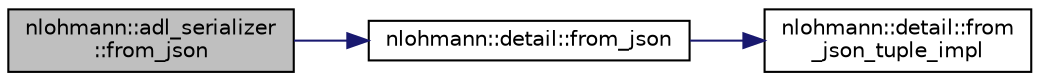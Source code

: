 digraph "nlohmann::adl_serializer::from_json"
{
 // INTERACTIVE_SVG=YES
  edge [fontname="Helvetica",fontsize="10",labelfontname="Helvetica",labelfontsize="10"];
  node [fontname="Helvetica",fontsize="10",shape=record];
  rankdir="LR";
  Node0 [label="nlohmann::adl_serializer\l::from_json",height=0.2,width=0.4,color="black", fillcolor="grey75", style="filled", fontcolor="black"];
  Node0 -> Node1 [color="midnightblue",fontsize="10",style="solid"];
  Node1 [label="nlohmann::detail::from_json",height=0.2,width=0.4,color="black", fillcolor="white", style="filled",URL="$namespacenlohmann_1_1detail.html#a8b99ec9b29f3f20a18fc4281fb784e49"];
  Node1 -> Node2 [color="midnightblue",fontsize="10",style="solid"];
  Node2 [label="nlohmann::detail::from\l_json_tuple_impl",height=0.2,width=0.4,color="black", fillcolor="white", style="filled",URL="$namespacenlohmann_1_1detail.html#a28253915d9db4a0112d60eaee0422949"];
}
